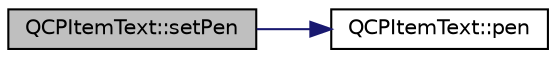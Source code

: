 digraph "QCPItemText::setPen"
{
  edge [fontname="Helvetica",fontsize="10",labelfontname="Helvetica",labelfontsize="10"];
  node [fontname="Helvetica",fontsize="10",shape=record];
  rankdir="LR";
  Node133 [label="QCPItemText::setPen",height=0.2,width=0.4,color="black", fillcolor="grey75", style="filled", fontcolor="black"];
  Node133 -> Node134 [color="midnightblue",fontsize="10",style="solid",fontname="Helvetica"];
  Node134 [label="QCPItemText::pen",height=0.2,width=0.4,color="black", fillcolor="white", style="filled",URL="$class_q_c_p_item_text.html#a7039d313069547682f28688448333979"];
}
